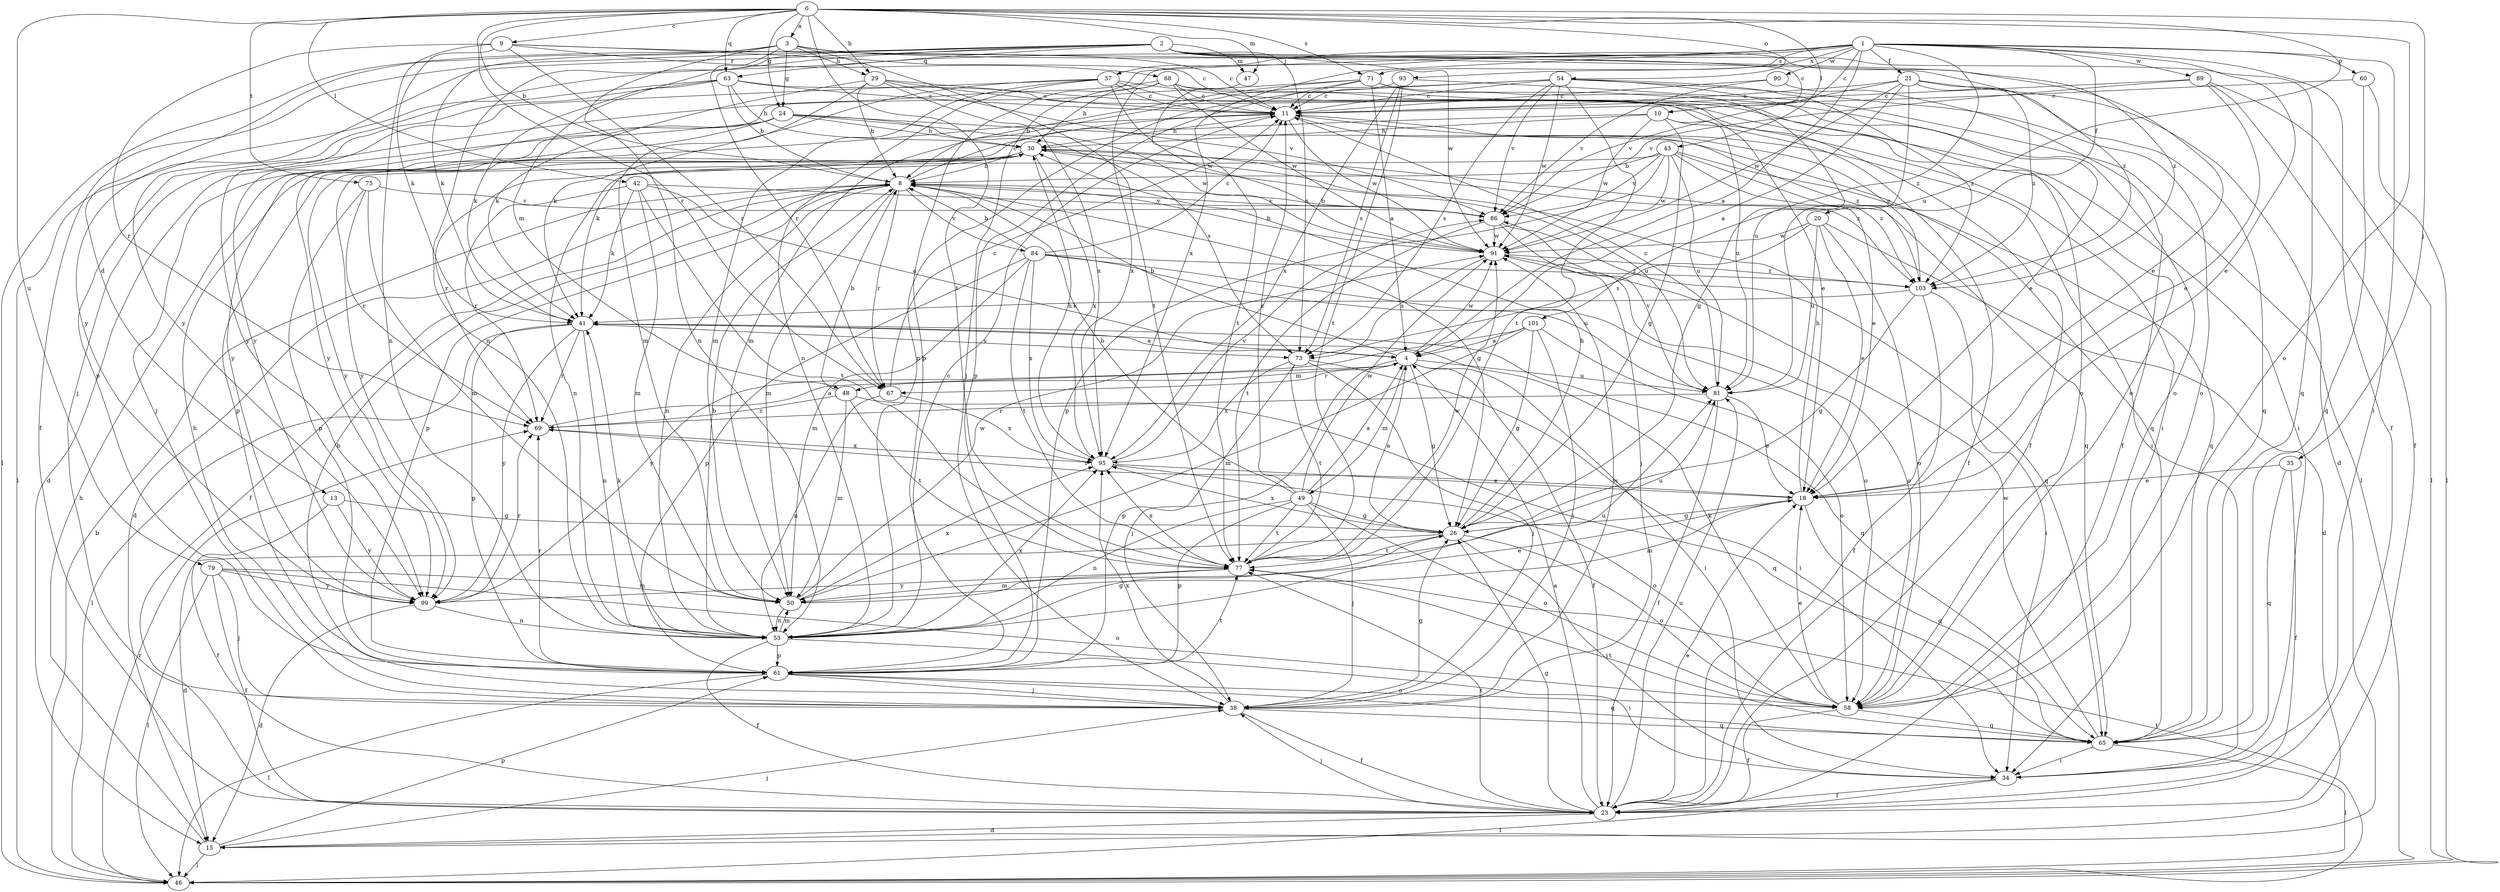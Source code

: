 strict digraph  {
0;
1;
2;
3;
4;
8;
9;
10;
11;
13;
15;
18;
20;
21;
23;
24;
26;
29;
30;
34;
35;
37;
38;
41;
42;
43;
46;
47;
48;
49;
50;
53;
54;
58;
60;
61;
63;
65;
67;
68;
69;
71;
73;
75;
77;
79;
81;
84;
86;
89;
90;
91;
93;
95;
99;
101;
103;
0 -> 3  [label=a];
0 -> 8  [label=b];
0 -> 9  [label=c];
0 -> 24  [label=g];
0 -> 29  [label=h];
0 -> 35  [label=j];
0 -> 42  [label=l];
0 -> 43  [label=l];
0 -> 47  [label=m];
0 -> 54  [label=o];
0 -> 58  [label=o];
0 -> 63  [label=q];
0 -> 67  [label=r];
0 -> 71  [label=s];
0 -> 75  [label=t];
0 -> 77  [label=t];
0 -> 79  [label=u];
0 -> 81  [label=u];
1 -> 4  [label=a];
1 -> 10  [label=c];
1 -> 18  [label=e];
1 -> 20  [label=f];
1 -> 21  [label=f];
1 -> 23  [label=f];
1 -> 34  [label=i];
1 -> 37  [label=j];
1 -> 38  [label=j];
1 -> 60  [label=p];
1 -> 61  [label=p];
1 -> 71  [label=s];
1 -> 89  [label=w];
1 -> 90  [label=w];
1 -> 93  [label=x];
1 -> 95  [label=x];
1 -> 99  [label=y];
1 -> 101  [label=z];
2 -> 10  [label=c];
2 -> 23  [label=f];
2 -> 46  [label=l];
2 -> 47  [label=m];
2 -> 48  [label=m];
2 -> 53  [label=n];
2 -> 63  [label=q];
2 -> 65  [label=q];
2 -> 73  [label=s];
2 -> 91  [label=w];
2 -> 99  [label=y];
2 -> 103  [label=z];
3 -> 11  [label=c];
3 -> 13  [label=d];
3 -> 18  [label=e];
3 -> 24  [label=g];
3 -> 29  [label=h];
3 -> 41  [label=k];
3 -> 53  [label=n];
3 -> 67  [label=r];
3 -> 77  [label=t];
4 -> 8  [label=b];
4 -> 23  [label=f];
4 -> 26  [label=g];
4 -> 34  [label=i];
4 -> 38  [label=j];
4 -> 48  [label=m];
4 -> 49  [label=m];
4 -> 67  [label=r];
4 -> 81  [label=u];
4 -> 91  [label=w];
8 -> 11  [label=c];
8 -> 15  [label=d];
8 -> 23  [label=f];
8 -> 26  [label=g];
8 -> 50  [label=m];
8 -> 53  [label=n];
8 -> 61  [label=p];
8 -> 67  [label=r];
8 -> 84  [label=v];
8 -> 86  [label=v];
9 -> 11  [label=c];
9 -> 41  [label=k];
9 -> 53  [label=n];
9 -> 67  [label=r];
9 -> 68  [label=r];
9 -> 69  [label=r];
9 -> 103  [label=z];
10 -> 23  [label=f];
10 -> 26  [label=g];
10 -> 30  [label=h];
10 -> 41  [label=k];
10 -> 81  [label=u];
10 -> 91  [label=w];
11 -> 30  [label=h];
11 -> 34  [label=i];
11 -> 91  [label=w];
11 -> 99  [label=y];
11 -> 103  [label=z];
13 -> 23  [label=f];
13 -> 26  [label=g];
13 -> 99  [label=y];
15 -> 30  [label=h];
15 -> 38  [label=j];
15 -> 46  [label=l];
15 -> 61  [label=p];
18 -> 26  [label=g];
18 -> 30  [label=h];
18 -> 50  [label=m];
18 -> 65  [label=q];
18 -> 69  [label=r];
20 -> 15  [label=d];
20 -> 18  [label=e];
20 -> 58  [label=o];
20 -> 73  [label=s];
20 -> 81  [label=u];
20 -> 91  [label=w];
21 -> 4  [label=a];
21 -> 11  [label=c];
21 -> 15  [label=d];
21 -> 65  [label=q];
21 -> 81  [label=u];
21 -> 86  [label=v];
21 -> 91  [label=w];
21 -> 103  [label=z];
23 -> 4  [label=a];
23 -> 15  [label=d];
23 -> 18  [label=e];
23 -> 26  [label=g];
23 -> 38  [label=j];
23 -> 77  [label=t];
23 -> 81  [label=u];
24 -> 15  [label=d];
24 -> 30  [label=h];
24 -> 38  [label=j];
24 -> 65  [label=q];
24 -> 73  [label=s];
24 -> 91  [label=w];
24 -> 99  [label=y];
26 -> 4  [label=a];
26 -> 15  [label=d];
26 -> 30  [label=h];
26 -> 34  [label=i];
26 -> 58  [label=o];
26 -> 77  [label=t];
26 -> 95  [label=x];
29 -> 8  [label=b];
29 -> 11  [label=c];
29 -> 41  [label=k];
29 -> 50  [label=m];
29 -> 58  [label=o];
29 -> 86  [label=v];
29 -> 95  [label=x];
30 -> 8  [label=b];
30 -> 53  [label=n];
30 -> 61  [label=p];
30 -> 65  [label=q];
30 -> 69  [label=r];
30 -> 81  [label=u];
30 -> 95  [label=x];
30 -> 99  [label=y];
30 -> 103  [label=z];
34 -> 23  [label=f];
34 -> 46  [label=l];
35 -> 18  [label=e];
35 -> 23  [label=f];
35 -> 65  [label=q];
37 -> 11  [label=c];
37 -> 23  [label=f];
37 -> 34  [label=i];
37 -> 41  [label=k];
37 -> 50  [label=m];
37 -> 53  [label=n];
37 -> 91  [label=w];
37 -> 99  [label=y];
38 -> 8  [label=b];
38 -> 23  [label=f];
38 -> 26  [label=g];
38 -> 30  [label=h];
38 -> 65  [label=q];
38 -> 91  [label=w];
38 -> 95  [label=x];
41 -> 4  [label=a];
41 -> 46  [label=l];
41 -> 53  [label=n];
41 -> 61  [label=p];
41 -> 65  [label=q];
41 -> 69  [label=r];
41 -> 73  [label=s];
41 -> 99  [label=y];
42 -> 4  [label=a];
42 -> 41  [label=k];
42 -> 50  [label=m];
42 -> 69  [label=r];
42 -> 77  [label=t];
42 -> 86  [label=v];
43 -> 8  [label=b];
43 -> 18  [label=e];
43 -> 61  [label=p];
43 -> 65  [label=q];
43 -> 81  [label=u];
43 -> 86  [label=v];
43 -> 91  [label=w];
43 -> 99  [label=y];
43 -> 103  [label=z];
46 -> 8  [label=b];
46 -> 69  [label=r];
46 -> 77  [label=t];
47 -> 77  [label=t];
48 -> 8  [label=b];
48 -> 50  [label=m];
48 -> 65  [label=q];
48 -> 69  [label=r];
48 -> 77  [label=t];
49 -> 4  [label=a];
49 -> 8  [label=b];
49 -> 11  [label=c];
49 -> 26  [label=g];
49 -> 38  [label=j];
49 -> 53  [label=n];
49 -> 58  [label=o];
49 -> 61  [label=p];
49 -> 77  [label=t];
49 -> 91  [label=w];
50 -> 18  [label=e];
50 -> 53  [label=n];
50 -> 91  [label=w];
50 -> 95  [label=x];
53 -> 8  [label=b];
53 -> 11  [label=c];
53 -> 23  [label=f];
53 -> 26  [label=g];
53 -> 34  [label=i];
53 -> 41  [label=k];
53 -> 50  [label=m];
53 -> 61  [label=p];
53 -> 81  [label=u];
53 -> 95  [label=x];
54 -> 11  [label=c];
54 -> 18  [label=e];
54 -> 50  [label=m];
54 -> 53  [label=n];
54 -> 58  [label=o];
54 -> 73  [label=s];
54 -> 77  [label=t];
54 -> 86  [label=v];
54 -> 91  [label=w];
54 -> 103  [label=z];
58 -> 18  [label=e];
58 -> 23  [label=f];
58 -> 41  [label=k];
58 -> 65  [label=q];
60 -> 11  [label=c];
60 -> 46  [label=l];
60 -> 65  [label=q];
61 -> 38  [label=j];
61 -> 46  [label=l];
61 -> 58  [label=o];
61 -> 65  [label=q];
61 -> 69  [label=r];
61 -> 77  [label=t];
63 -> 8  [label=b];
63 -> 11  [label=c];
63 -> 30  [label=h];
63 -> 34  [label=i];
63 -> 41  [label=k];
63 -> 46  [label=l];
63 -> 61  [label=p];
65 -> 34  [label=i];
65 -> 46  [label=l];
65 -> 77  [label=t];
65 -> 91  [label=w];
67 -> 11  [label=c];
67 -> 53  [label=n];
67 -> 95  [label=x];
68 -> 11  [label=c];
68 -> 18  [label=e];
68 -> 30  [label=h];
68 -> 38  [label=j];
68 -> 58  [label=o];
68 -> 91  [label=w];
68 -> 95  [label=x];
69 -> 4  [label=a];
69 -> 95  [label=x];
71 -> 4  [label=a];
71 -> 8  [label=b];
71 -> 11  [label=c];
71 -> 26  [label=g];
71 -> 58  [label=o];
71 -> 61  [label=p];
71 -> 99  [label=y];
73 -> 34  [label=i];
73 -> 38  [label=j];
73 -> 61  [label=p];
73 -> 77  [label=t];
73 -> 95  [label=x];
75 -> 50  [label=m];
75 -> 61  [label=p];
75 -> 69  [label=r];
75 -> 86  [label=v];
77 -> 50  [label=m];
77 -> 81  [label=u];
77 -> 91  [label=w];
77 -> 95  [label=x];
77 -> 99  [label=y];
79 -> 23  [label=f];
79 -> 38  [label=j];
79 -> 46  [label=l];
79 -> 50  [label=m];
79 -> 58  [label=o];
79 -> 99  [label=y];
81 -> 11  [label=c];
81 -> 18  [label=e];
81 -> 23  [label=f];
81 -> 69  [label=r];
81 -> 86  [label=v];
84 -> 8  [label=b];
84 -> 11  [label=c];
84 -> 50  [label=m];
84 -> 58  [label=o];
84 -> 61  [label=p];
84 -> 77  [label=t];
84 -> 81  [label=u];
84 -> 95  [label=x];
84 -> 103  [label=z];
86 -> 8  [label=b];
86 -> 38  [label=j];
86 -> 65  [label=q];
86 -> 77  [label=t];
86 -> 91  [label=w];
89 -> 11  [label=c];
89 -> 18  [label=e];
89 -> 23  [label=f];
89 -> 46  [label=l];
89 -> 86  [label=v];
90 -> 11  [label=c];
90 -> 23  [label=f];
90 -> 86  [label=v];
91 -> 8  [label=b];
91 -> 58  [label=o];
91 -> 73  [label=s];
91 -> 103  [label=z];
93 -> 11  [label=c];
93 -> 46  [label=l];
93 -> 73  [label=s];
93 -> 77  [label=t];
93 -> 95  [label=x];
95 -> 18  [label=e];
95 -> 30  [label=h];
95 -> 58  [label=o];
95 -> 86  [label=v];
99 -> 15  [label=d];
99 -> 53  [label=n];
99 -> 69  [label=r];
101 -> 4  [label=a];
101 -> 26  [label=g];
101 -> 38  [label=j];
101 -> 50  [label=m];
101 -> 58  [label=o];
101 -> 99  [label=y];
103 -> 11  [label=c];
103 -> 23  [label=f];
103 -> 26  [label=g];
103 -> 34  [label=i];
103 -> 41  [label=k];
}
